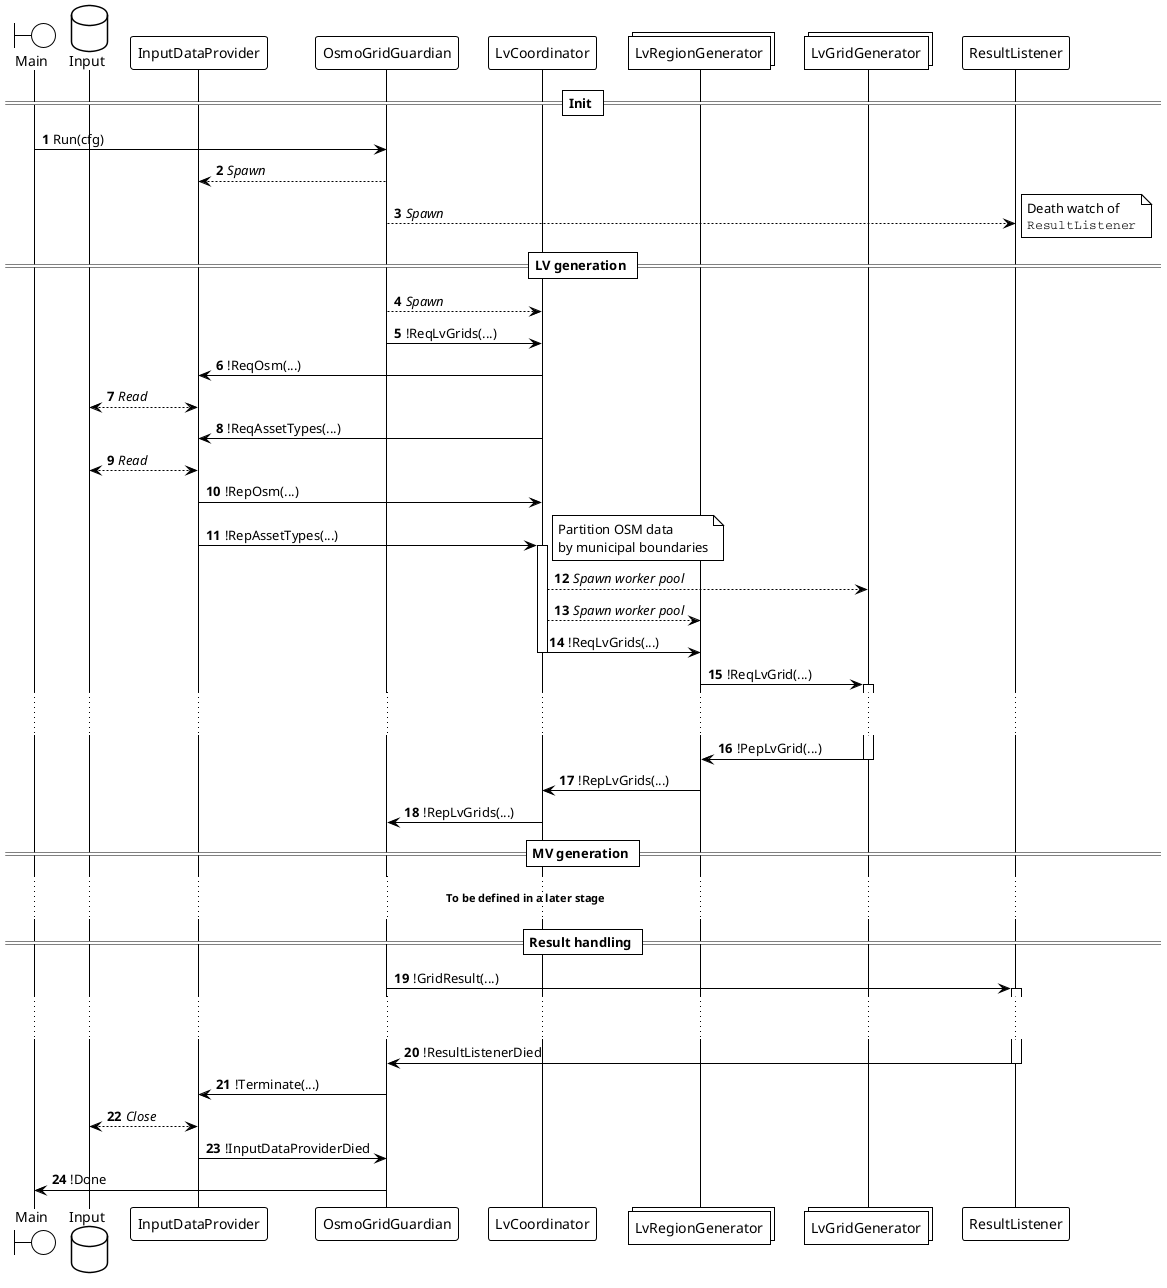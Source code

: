 @startuml
'https://plantuml.com/sequence-diagram

!theme plain
autonumber

boundary Main
database Input
participant InputDataProvider
participant OsmoGridGuardian
participant LvCoordinator
collections LvRegionGenerator
collections LvGridGenerator
participant ResultListener

== Init ==
Main -> OsmoGridGuardian: Run(cfg)
OsmoGridGuardian --> InputDataProvider: //Spawn//

OsmoGridGuardian --> ResultListener: //Spawn//
note right: Death watch of\n""ResultListener""

== LV generation ==
OsmoGridGuardian --> LvCoordinator: //Spawn//
OsmoGridGuardian -> LvCoordinator: !ReqLvGrids(...)
LvCoordinator -> InputDataProvider: !ReqOsm(...)
InputDataProvider <--> Input: //Read//
LvCoordinator -> InputDataProvider: !ReqAssetTypes(...)
InputDataProvider <--> Input: //Read//
InputDataProvider -> LvCoordinator: !RepOsm(...)
InputDataProvider -> LvCoordinator: !RepAssetTypes(...)
activate LvCoordinator
note right: Partition OSM data\nby municipal boundaries
LvCoordinator --> LvGridGenerator: //Spawn worker pool//
LvCoordinator --> LvRegionGenerator: //Spawn worker pool//

LvCoordinator -> LvRegionGenerator: !ReqLvGrids(...)
deactivate LvCoordinator
LvRegionGenerator -> LvGridGenerator: !ReqLvGrid(...)
activate LvGridGenerator
... ...
LvGridGenerator -> LvRegionGenerator: !PepLvGrid(...)
deactivate LvGridGenerator

LvRegionGenerator -> LvCoordinator: !RepLvGrids(...)
LvCoordinator -> OsmoGridGuardian: !RepLvGrids(...)

== MV generation ==
... **To be defined in a later stage** ...

== Result handling ==
OsmoGridGuardian -> ResultListener: !GridResult(...)
activate ResultListener
... ...
ResultListener -> OsmoGridGuardian: !ResultListenerDied
deactivate ResultListener
OsmoGridGuardian -> InputDataProvider: !Terminate(...)
InputDataProvider <--> Input: //Close//
InputDataProvider -> OsmoGridGuardian: !InputDataProviderDied

OsmoGridGuardian -> Main: !Done

'TODO: Don't forget to spawn and initialize the ResultListener

@enduml
